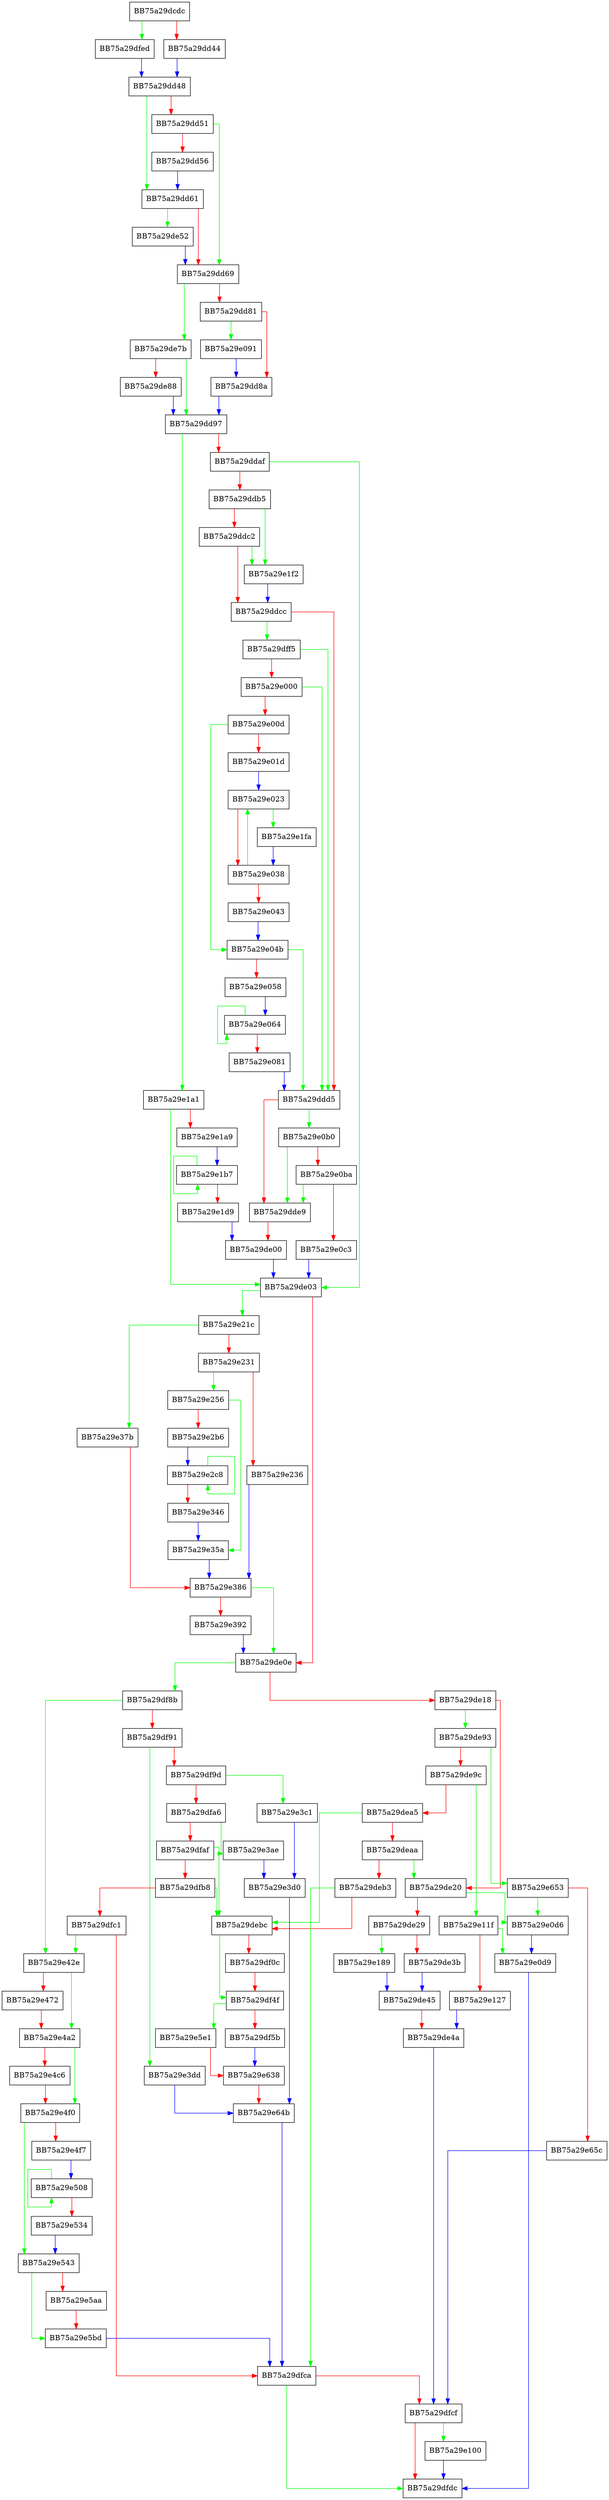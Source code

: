 digraph selectInnerLoop {
  node [shape="box"];
  graph [splines=ortho];
  BB75a29dcdc -> BB75a29dfed [color="green"];
  BB75a29dcdc -> BB75a29dd44 [color="red"];
  BB75a29dd44 -> BB75a29dd48 [color="blue"];
  BB75a29dd48 -> BB75a29dd61 [color="green"];
  BB75a29dd48 -> BB75a29dd51 [color="red"];
  BB75a29dd51 -> BB75a29dd69 [color="green"];
  BB75a29dd51 -> BB75a29dd56 [color="red"];
  BB75a29dd56 -> BB75a29dd61 [color="blue"];
  BB75a29dd61 -> BB75a29de52 [color="green"];
  BB75a29dd61 -> BB75a29dd69 [color="red"];
  BB75a29dd69 -> BB75a29de7b [color="green"];
  BB75a29dd69 -> BB75a29dd81 [color="red"];
  BB75a29dd81 -> BB75a29e091 [color="green"];
  BB75a29dd81 -> BB75a29dd8a [color="red"];
  BB75a29dd8a -> BB75a29dd97 [color="blue"];
  BB75a29dd97 -> BB75a29e1a1 [color="green"];
  BB75a29dd97 -> BB75a29ddaf [color="red"];
  BB75a29ddaf -> BB75a29de03 [color="green"];
  BB75a29ddaf -> BB75a29ddb5 [color="red"];
  BB75a29ddb5 -> BB75a29e1f2 [color="green"];
  BB75a29ddb5 -> BB75a29ddc2 [color="red"];
  BB75a29ddc2 -> BB75a29e1f2 [color="green"];
  BB75a29ddc2 -> BB75a29ddcc [color="red"];
  BB75a29ddcc -> BB75a29dff5 [color="green"];
  BB75a29ddcc -> BB75a29ddd5 [color="red"];
  BB75a29ddd5 -> BB75a29e0b0 [color="green"];
  BB75a29ddd5 -> BB75a29dde9 [color="red"];
  BB75a29dde9 -> BB75a29de00 [color="red"];
  BB75a29de00 -> BB75a29de03 [color="blue"];
  BB75a29de03 -> BB75a29e21c [color="green"];
  BB75a29de03 -> BB75a29de0e [color="red"];
  BB75a29de0e -> BB75a29df8b [color="green"];
  BB75a29de0e -> BB75a29de18 [color="red"];
  BB75a29de18 -> BB75a29de93 [color="green"];
  BB75a29de18 -> BB75a29de20 [color="red"];
  BB75a29de20 -> BB75a29e0d6 [color="green"];
  BB75a29de20 -> BB75a29de29 [color="red"];
  BB75a29de29 -> BB75a29e189 [color="green"];
  BB75a29de29 -> BB75a29de3b [color="red"];
  BB75a29de3b -> BB75a29de45 [color="blue"];
  BB75a29de45 -> BB75a29de4a [color="red"];
  BB75a29de4a -> BB75a29dfcf [color="blue"];
  BB75a29de52 -> BB75a29dd69 [color="blue"];
  BB75a29de7b -> BB75a29dd97 [color="green"];
  BB75a29de7b -> BB75a29de88 [color="red"];
  BB75a29de88 -> BB75a29dd97 [color="blue"];
  BB75a29de93 -> BB75a29e653 [color="green"];
  BB75a29de93 -> BB75a29de9c [color="red"];
  BB75a29de9c -> BB75a29e11f [color="green"];
  BB75a29de9c -> BB75a29dea5 [color="red"];
  BB75a29dea5 -> BB75a29debc [color="green"];
  BB75a29dea5 -> BB75a29deaa [color="red"];
  BB75a29deaa -> BB75a29de20 [color="green"];
  BB75a29deaa -> BB75a29deb3 [color="red"];
  BB75a29deb3 -> BB75a29dfca [color="green"];
  BB75a29deb3 -> BB75a29debc [color="red"];
  BB75a29debc -> BB75a29df4f [color="green"];
  BB75a29debc -> BB75a29df0c [color="red"];
  BB75a29df0c -> BB75a29df4f [color="red"];
  BB75a29df4f -> BB75a29e5e1 [color="green"];
  BB75a29df4f -> BB75a29df5b [color="red"];
  BB75a29df5b -> BB75a29e638 [color="blue"];
  BB75a29df8b -> BB75a29e42e [color="green"];
  BB75a29df8b -> BB75a29df91 [color="red"];
  BB75a29df91 -> BB75a29e3dd [color="green"];
  BB75a29df91 -> BB75a29df9d [color="red"];
  BB75a29df9d -> BB75a29e3c1 [color="green"];
  BB75a29df9d -> BB75a29dfa6 [color="red"];
  BB75a29dfa6 -> BB75a29e3ae [color="green"];
  BB75a29dfa6 -> BB75a29dfaf [color="red"];
  BB75a29dfaf -> BB75a29debc [color="green"];
  BB75a29dfaf -> BB75a29dfb8 [color="red"];
  BB75a29dfb8 -> BB75a29debc [color="green"];
  BB75a29dfb8 -> BB75a29dfc1 [color="red"];
  BB75a29dfc1 -> BB75a29e42e [color="green"];
  BB75a29dfc1 -> BB75a29dfca [color="red"];
  BB75a29dfca -> BB75a29dfdc [color="green"];
  BB75a29dfca -> BB75a29dfcf [color="red"];
  BB75a29dfcf -> BB75a29e100 [color="green"];
  BB75a29dfcf -> BB75a29dfdc [color="red"];
  BB75a29dfed -> BB75a29dd48 [color="blue"];
  BB75a29dff5 -> BB75a29ddd5 [color="green"];
  BB75a29dff5 -> BB75a29e000 [color="red"];
  BB75a29e000 -> BB75a29ddd5 [color="green"];
  BB75a29e000 -> BB75a29e00d [color="red"];
  BB75a29e00d -> BB75a29e04b [color="green"];
  BB75a29e00d -> BB75a29e01d [color="red"];
  BB75a29e01d -> BB75a29e023 [color="blue"];
  BB75a29e023 -> BB75a29e1fa [color="green"];
  BB75a29e023 -> BB75a29e038 [color="red"];
  BB75a29e038 -> BB75a29e023 [color="green"];
  BB75a29e038 -> BB75a29e043 [color="red"];
  BB75a29e043 -> BB75a29e04b [color="blue"];
  BB75a29e04b -> BB75a29ddd5 [color="green"];
  BB75a29e04b -> BB75a29e058 [color="red"];
  BB75a29e058 -> BB75a29e064 [color="blue"];
  BB75a29e064 -> BB75a29e064 [color="green"];
  BB75a29e064 -> BB75a29e081 [color="red"];
  BB75a29e081 -> BB75a29ddd5 [color="blue"];
  BB75a29e091 -> BB75a29dd8a [color="blue"];
  BB75a29e0b0 -> BB75a29dde9 [color="green"];
  BB75a29e0b0 -> BB75a29e0ba [color="red"];
  BB75a29e0ba -> BB75a29dde9 [color="green"];
  BB75a29e0ba -> BB75a29e0c3 [color="red"];
  BB75a29e0c3 -> BB75a29de03 [color="blue"];
  BB75a29e0d6 -> BB75a29e0d9 [color="blue"];
  BB75a29e0d9 -> BB75a29dfdc [color="blue"];
  BB75a29e100 -> BB75a29dfdc [color="blue"];
  BB75a29e11f -> BB75a29e0d9 [color="green"];
  BB75a29e11f -> BB75a29e127 [color="red"];
  BB75a29e127 -> BB75a29de4a [color="blue"];
  BB75a29e189 -> BB75a29de45 [color="blue"];
  BB75a29e1a1 -> BB75a29de03 [color="green"];
  BB75a29e1a1 -> BB75a29e1a9 [color="red"];
  BB75a29e1a9 -> BB75a29e1b7 [color="blue"];
  BB75a29e1b7 -> BB75a29e1b7 [color="green"];
  BB75a29e1b7 -> BB75a29e1d9 [color="red"];
  BB75a29e1d9 -> BB75a29de00 [color="blue"];
  BB75a29e1f2 -> BB75a29ddcc [color="blue"];
  BB75a29e1fa -> BB75a29e038 [color="blue"];
  BB75a29e21c -> BB75a29e37b [color="green"];
  BB75a29e21c -> BB75a29e231 [color="red"];
  BB75a29e231 -> BB75a29e256 [color="green"];
  BB75a29e231 -> BB75a29e236 [color="red"];
  BB75a29e236 -> BB75a29e386 [color="blue"];
  BB75a29e256 -> BB75a29e35a [color="green"];
  BB75a29e256 -> BB75a29e2b6 [color="red"];
  BB75a29e2b6 -> BB75a29e2c8 [color="blue"];
  BB75a29e2c8 -> BB75a29e2c8 [color="green"];
  BB75a29e2c8 -> BB75a29e346 [color="red"];
  BB75a29e346 -> BB75a29e35a [color="blue"];
  BB75a29e35a -> BB75a29e386 [color="blue"];
  BB75a29e37b -> BB75a29e386 [color="red"];
  BB75a29e386 -> BB75a29de0e [color="green"];
  BB75a29e386 -> BB75a29e392 [color="red"];
  BB75a29e392 -> BB75a29de0e [color="blue"];
  BB75a29e3ae -> BB75a29e3d0 [color="blue"];
  BB75a29e3c1 -> BB75a29e3d0 [color="blue"];
  BB75a29e3d0 -> BB75a29e64b [color="blue"];
  BB75a29e3dd -> BB75a29e64b [color="blue"];
  BB75a29e42e -> BB75a29e4a2 [color="green"];
  BB75a29e42e -> BB75a29e472 [color="red"];
  BB75a29e472 -> BB75a29e4a2 [color="red"];
  BB75a29e4a2 -> BB75a29e4f0 [color="green"];
  BB75a29e4a2 -> BB75a29e4c6 [color="red"];
  BB75a29e4c6 -> BB75a29e4f0 [color="red"];
  BB75a29e4f0 -> BB75a29e543 [color="green"];
  BB75a29e4f0 -> BB75a29e4f7 [color="red"];
  BB75a29e4f7 -> BB75a29e508 [color="blue"];
  BB75a29e508 -> BB75a29e508 [color="green"];
  BB75a29e508 -> BB75a29e534 [color="red"];
  BB75a29e534 -> BB75a29e543 [color="blue"];
  BB75a29e543 -> BB75a29e5bd [color="green"];
  BB75a29e543 -> BB75a29e5aa [color="red"];
  BB75a29e5aa -> BB75a29e5bd [color="red"];
  BB75a29e5bd -> BB75a29dfca [color="blue"];
  BB75a29e5e1 -> BB75a29e638 [color="red"];
  BB75a29e638 -> BB75a29e64b [color="red"];
  BB75a29e64b -> BB75a29dfca [color="blue"];
  BB75a29e653 -> BB75a29e0d6 [color="green"];
  BB75a29e653 -> BB75a29e65c [color="red"];
  BB75a29e65c -> BB75a29dfcf [color="blue"];
}